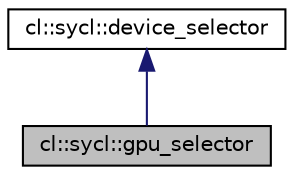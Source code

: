digraph "cl::sycl::gpu_selector"
{
 // INTERACTIVE_SVG=YES
  bgcolor="transparent";
  edge [fontname="Helvetica",fontsize="10",labelfontname="Helvetica",labelfontsize="10"];
  node [fontname="Helvetica",fontsize="10",shape=record];
  Node1 [label="cl::sycl::gpu_selector",height=0.2,width=0.4,color="black", fillcolor="grey75", style="filled", fontcolor="black"];
  Node2 -> Node1 [dir="back",color="midnightblue",fontsize="10",style="solid",fontname="Helvetica"];
  Node2 [label="cl::sycl::device_selector",height=0.2,width=0.4,color="black",URL="$group__execution.html#classcl_1_1sycl_1_1device__selector",tooltip="The SYCL heuristics to select a device. "];
}
